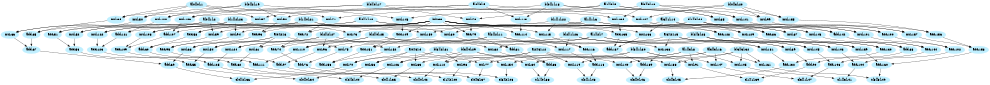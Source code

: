 /* Data Flow Graph */
digraph dfg{
size="6.6";
node[color=lightblue1, style=filled];
"a[0][0]-1"->"mul-50"
"b[0][0]-17"->"mul-50"
"init-33"->"add-51"
"mul-50"->"add-51"
"a[0][1]-2"->"mul-52"
"b[1][0]-21"->"mul-52"
"add-51"->"add-53"
"mul-52"->"add-53"
"a[0][2]-3"->"mul-54"
"b[2][0]-25"->"mul-54"
"add-53"->"add-55"
"mul-54"->"add-55"
"a[0][3]-4"->"mul-56"
"b[3][0]-29"->"mul-56"
"add-55"->"c[0][0]-34"
"mul-56"->"c[0][0]-34"
"a[0][0]-1"->"mul-57"
"b[0][1]-18"->"mul-57"
"init-33"->"add-58"
"mul-57"->"add-58"
"a[0][1]-2"->"mul-59"
"b[1][1]-22"->"mul-59"
"add-58"->"add-60"
"mul-59"->"add-60"
"a[0][2]-3"->"mul-61"
"b[2][1]-26"->"mul-61"
"add-60"->"add-62"
"mul-61"->"add-62"
"a[0][3]-4"->"mul-63"
"b[3][1]-30"->"mul-63"
"add-62"->"c[0][1]-35"
"mul-63"->"c[0][1]-35"
"a[0][0]-1"->"mul-64"
"b[0][2]-19"->"mul-64"
"init-33"->"add-65"
"mul-64"->"add-65"
"a[0][1]-2"->"mul-66"
"b[1][2]-23"->"mul-66"
"add-65"->"add-67"
"mul-66"->"add-67"
"a[0][2]-3"->"mul-68"
"b[2][2]-27"->"mul-68"
"add-67"->"add-69"
"mul-68"->"add-69"
"a[0][3]-4"->"mul-70"
"b[3][2]-31"->"mul-70"
"add-69"->"c[0][2]-36"
"mul-70"->"c[0][2]-36"
"a[0][0]-1"->"mul-71"
"b[0][3]-20"->"mul-71"
"init-33"->"add-72"
"mul-71"->"add-72"
"a[0][1]-2"->"mul-73"
"b[1][3]-24"->"mul-73"
"add-72"->"add-74"
"mul-73"->"add-74"
"a[0][2]-3"->"mul-75"
"b[2][3]-28"->"mul-75"
"add-74"->"add-76"
"mul-75"->"add-76"
"a[0][3]-4"->"mul-77"
"b[3][3]-32"->"mul-77"
"add-76"->"c[0][3]-37"
"mul-77"->"c[0][3]-37"
"a[1][0]-5"->"mul-78"
"b[0][0]-17"->"mul-78"
"init-33"->"add-79"
"mul-78"->"add-79"
"a[1][1]-6"->"mul-80"
"b[1][0]-21"->"mul-80"
"add-79"->"add-81"
"mul-80"->"add-81"
"a[1][2]-7"->"mul-82"
"b[2][0]-25"->"mul-82"
"add-81"->"add-83"
"mul-82"->"add-83"
"a[1][3]-8"->"mul-84"
"b[3][0]-29"->"mul-84"
"add-83"->"c[1][0]-38"
"mul-84"->"c[1][0]-38"
"a[1][0]-5"->"mul-85"
"b[0][1]-18"->"mul-85"
"init-33"->"add-86"
"mul-85"->"add-86"
"a[1][1]-6"->"mul-87"
"b[1][1]-22"->"mul-87"
"add-86"->"add-88"
"mul-87"->"add-88"
"a[1][2]-7"->"mul-89"
"b[2][1]-26"->"mul-89"
"add-88"->"add-90"
"mul-89"->"add-90"
"a[1][3]-8"->"mul-91"
"b[3][1]-30"->"mul-91"
"add-90"->"c[1][1]-39"
"mul-91"->"c[1][1]-39"
"a[1][0]-5"->"mul-92"
"b[0][2]-19"->"mul-92"
"init-33"->"add-93"
"mul-92"->"add-93"
"a[1][1]-6"->"mul-94"
"b[1][2]-23"->"mul-94"
"add-93"->"add-95"
"mul-94"->"add-95"
"a[1][2]-7"->"mul-96"
"b[2][2]-27"->"mul-96"
"add-95"->"add-97"
"mul-96"->"add-97"
"a[1][3]-8"->"mul-98"
"b[3][2]-31"->"mul-98"
"add-97"->"c[1][2]-40"
"mul-98"->"c[1][2]-40"
"a[1][0]-5"->"mul-99"
"b[0][3]-20"->"mul-99"
"init-33"->"add-100"
"mul-99"->"add-100"
"a[1][1]-6"->"mul-101"
"b[1][3]-24"->"mul-101"
"add-100"->"add-102"
"mul-101"->"add-102"
"a[1][2]-7"->"mul-103"
"b[2][3]-28"->"mul-103"
"add-102"->"add-104"
"mul-103"->"add-104"
"a[1][3]-8"->"mul-105"
"b[3][3]-32"->"mul-105"
"add-104"->"c[1][3]-41"
"mul-105"->"c[1][3]-41"
"a[2][0]-9"->"mul-106"
"b[0][0]-17"->"mul-106"
"init-33"->"add-107"
"mul-106"->"add-107"
"a[2][1]-10"->"mul-108"
"b[1][0]-21"->"mul-108"
"add-107"->"add-109"
"mul-108"->"add-109"
"a[2][2]-11"->"mul-110"
"b[2][0]-25"->"mul-110"
"add-109"->"add-111"
"mul-110"->"add-111"
"a[2][3]-12"->"mul-112"
"b[3][0]-29"->"mul-112"
"add-111"->"c[2][0]-42"
"mul-112"->"c[2][0]-42"
"a[2][0]-9"->"mul-113"
"b[0][1]-18"->"mul-113"
"init-33"->"add-114"
"mul-113"->"add-114"
"a[2][1]-10"->"mul-115"
"b[1][1]-22"->"mul-115"
"add-114"->"add-116"
"mul-115"->"add-116"
"a[2][2]-11"->"mul-117"
"b[2][1]-26"->"mul-117"
"add-116"->"add-118"
"mul-117"->"add-118"
"a[2][3]-12"->"mul-119"
"b[3][1]-30"->"mul-119"
"add-118"->"c[2][1]-43"
"mul-119"->"c[2][1]-43"
"a[2][0]-9"->"mul-120"
"b[0][2]-19"->"mul-120"
"init-33"->"add-121"
"mul-120"->"add-121"
"a[2][1]-10"->"mul-122"
"b[1][2]-23"->"mul-122"
"add-121"->"add-123"
"mul-122"->"add-123"
"a[2][2]-11"->"mul-124"
"b[2][2]-27"->"mul-124"
"add-123"->"add-125"
"mul-124"->"add-125"
"a[2][3]-12"->"mul-126"
"b[3][2]-31"->"mul-126"
"add-125"->"c[2][2]-44"
"mul-126"->"c[2][2]-44"
"a[2][0]-9"->"mul-127"
"b[0][3]-20"->"mul-127"
"init-33"->"add-128"
"mul-127"->"add-128"
"a[2][1]-10"->"mul-129"
"b[1][3]-24"->"mul-129"
"add-128"->"add-130"
"mul-129"->"add-130"
"a[2][2]-11"->"mul-131"
"b[2][3]-28"->"mul-131"
"add-130"->"add-132"
"mul-131"->"add-132"
"a[2][3]-12"->"mul-133"
"b[3][3]-32"->"mul-133"
"add-132"->"c[2][3]-45"
"mul-133"->"c[2][3]-45"
"a[3][0]-13"->"mul-134"
"b[0][0]-17"->"mul-134"
"init-33"->"add-135"
"mul-134"->"add-135"
"a[3][1]-14"->"mul-136"
"b[1][0]-21"->"mul-136"
"add-135"->"add-137"
"mul-136"->"add-137"
"a[3][2]-15"->"mul-138"
"b[2][0]-25"->"mul-138"
"add-137"->"add-139"
"mul-138"->"add-139"
"a[3][3]-16"->"mul-140"
"b[3][0]-29"->"mul-140"
"add-139"->"c[3][0]-46"
"mul-140"->"c[3][0]-46"
"a[3][0]-13"->"mul-141"
"b[0][1]-18"->"mul-141"
"init-33"->"add-142"
"mul-141"->"add-142"
"a[3][1]-14"->"mul-143"
"b[1][1]-22"->"mul-143"
"add-142"->"add-144"
"mul-143"->"add-144"
"a[3][2]-15"->"mul-145"
"b[2][1]-26"->"mul-145"
"add-144"->"add-146"
"mul-145"->"add-146"
"a[3][3]-16"->"mul-147"
"b[3][1]-30"->"mul-147"
"add-146"->"c[3][1]-47"
"mul-147"->"c[3][1]-47"
"a[3][0]-13"->"mul-148"
"b[0][2]-19"->"mul-148"
"init-33"->"add-149"
"mul-148"->"add-149"
"a[3][1]-14"->"mul-150"
"b[1][2]-23"->"mul-150"
"add-149"->"add-151"
"mul-150"->"add-151"
"a[3][2]-15"->"mul-152"
"b[2][2]-27"->"mul-152"
"add-151"->"add-153"
"mul-152"->"add-153"
"a[3][3]-16"->"mul-154"
"b[3][2]-31"->"mul-154"
"add-153"->"c[3][2]-48"
"mul-154"->"c[3][2]-48"
"a[3][0]-13"->"mul-155"
"b[0][3]-20"->"mul-155"
"init-33"->"add-156"
"mul-155"->"add-156"
"a[3][1]-14"->"mul-157"
"b[1][3]-24"->"mul-157"
"add-156"->"add-158"
"mul-157"->"add-158"
"a[3][2]-15"->"mul-159"
"b[2][3]-28"->"mul-159"
"add-158"->"add-160"
"mul-159"->"add-160"
"a[3][3]-16"->"mul-161"
"b[3][3]-32"->"mul-161"
"add-160"->"c[3][3]-49"
"mul-161"->"c[3][3]-49"
}
